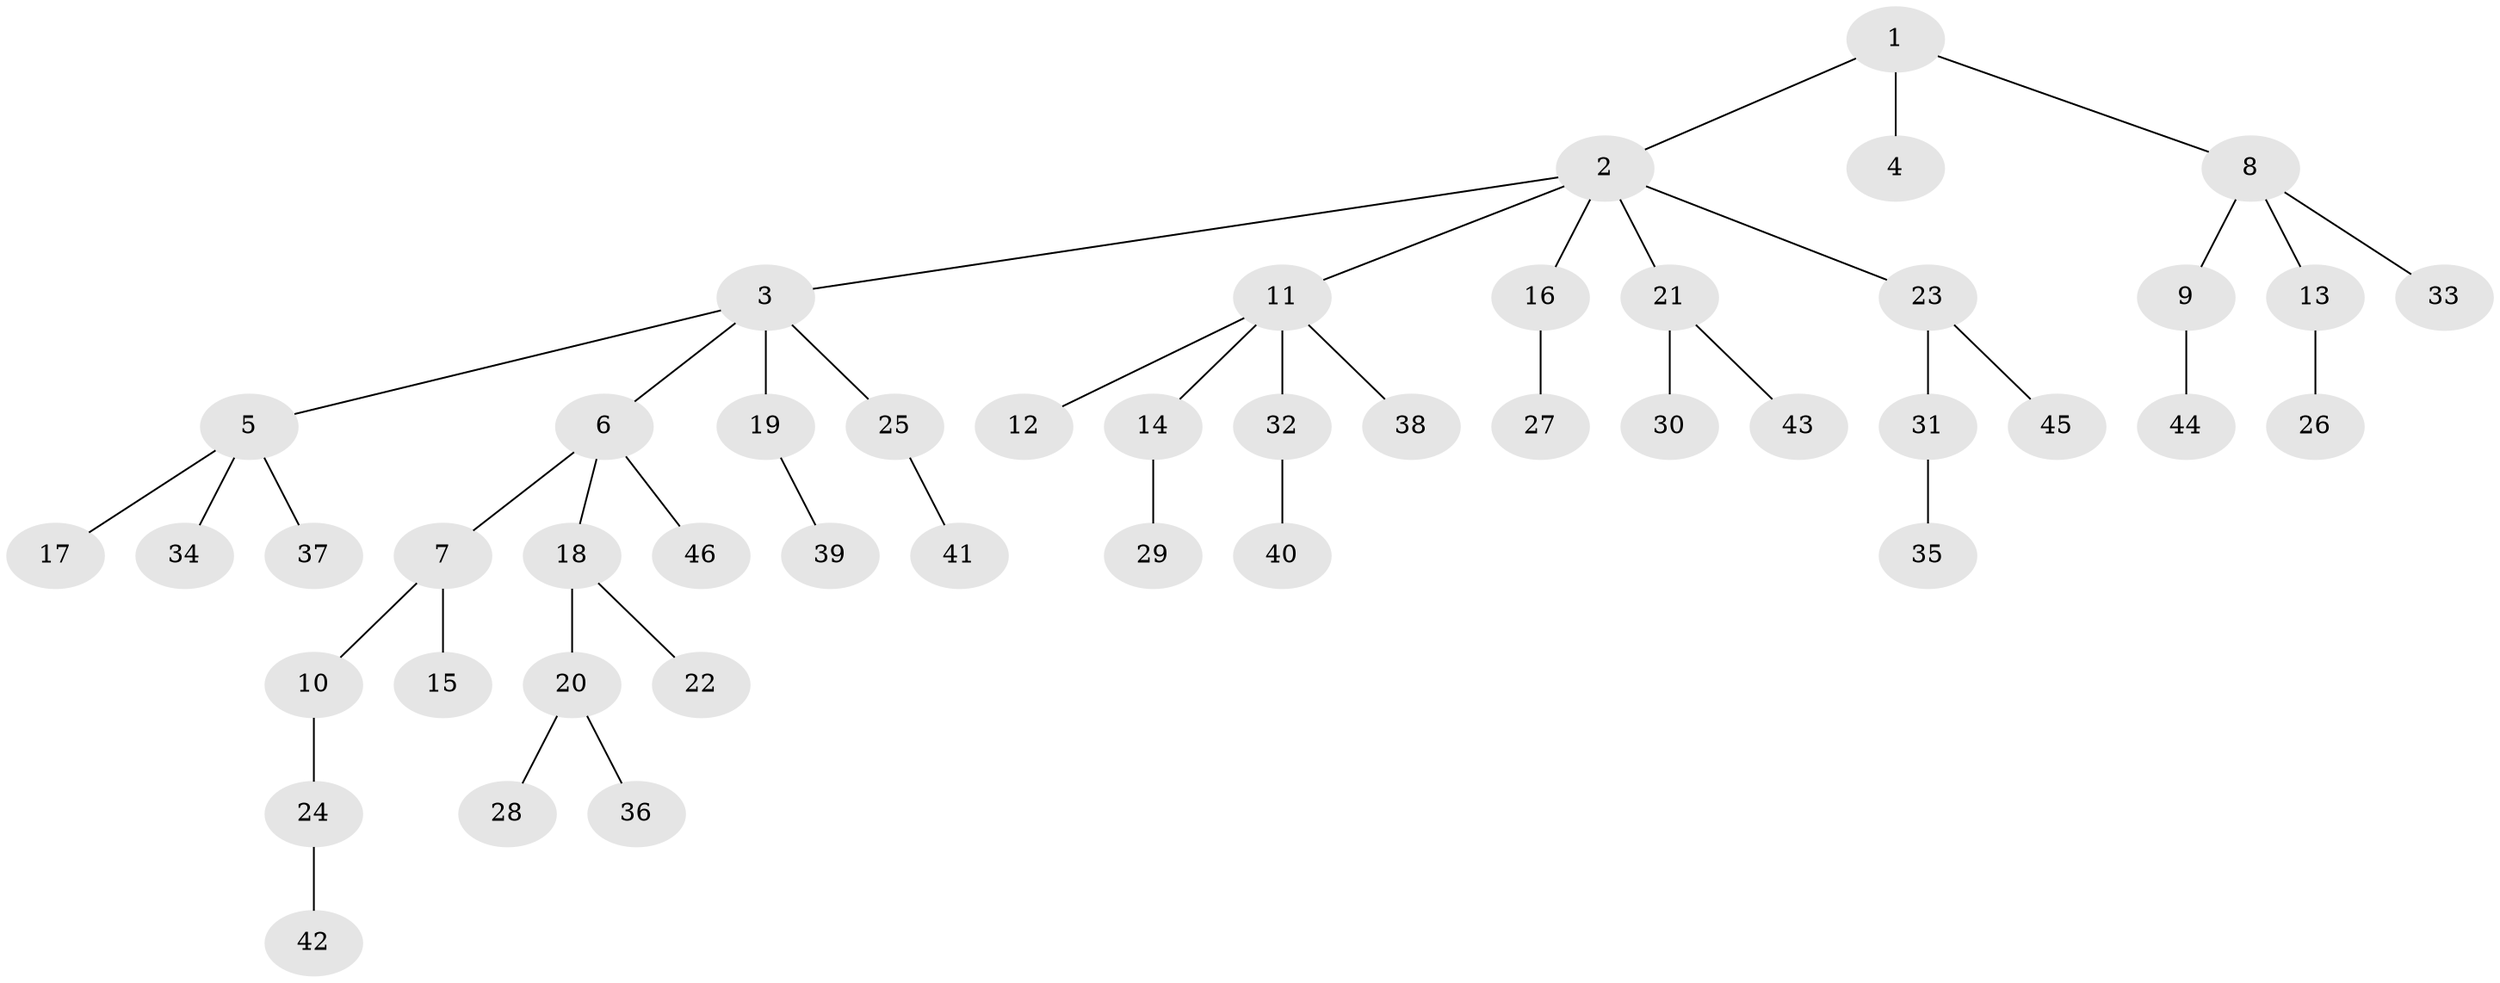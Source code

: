 // original degree distribution, {4: 0.06741573033707865, 7: 0.011235955056179775, 6: 0.02247191011235955, 5: 0.033707865168539325, 1: 0.5393258426966292, 3: 0.1348314606741573, 2: 0.19101123595505617}
// Generated by graph-tools (version 1.1) at 2025/52/03/04/25 22:52:05]
// undirected, 46 vertices, 45 edges
graph export_dot {
  node [color=gray90,style=filled];
  1;
  2;
  3;
  4;
  5;
  6;
  7;
  8;
  9;
  10;
  11;
  12;
  13;
  14;
  15;
  16;
  17;
  18;
  19;
  20;
  21;
  22;
  23;
  24;
  25;
  26;
  27;
  28;
  29;
  30;
  31;
  32;
  33;
  34;
  35;
  36;
  37;
  38;
  39;
  40;
  41;
  42;
  43;
  44;
  45;
  46;
  1 -- 2 [weight=1.0];
  1 -- 4 [weight=1.0];
  1 -- 8 [weight=1.0];
  2 -- 3 [weight=1.0];
  2 -- 11 [weight=1.0];
  2 -- 16 [weight=1.0];
  2 -- 21 [weight=1.0];
  2 -- 23 [weight=1.0];
  3 -- 5 [weight=1.0];
  3 -- 6 [weight=1.0];
  3 -- 19 [weight=1.0];
  3 -- 25 [weight=1.0];
  5 -- 17 [weight=1.0];
  5 -- 34 [weight=1.0];
  5 -- 37 [weight=1.0];
  6 -- 7 [weight=1.0];
  6 -- 18 [weight=1.0];
  6 -- 46 [weight=1.0];
  7 -- 10 [weight=2.0];
  7 -- 15 [weight=1.0];
  8 -- 9 [weight=1.0];
  8 -- 13 [weight=1.0];
  8 -- 33 [weight=1.0];
  9 -- 44 [weight=1.0];
  10 -- 24 [weight=1.0];
  11 -- 12 [weight=1.0];
  11 -- 14 [weight=1.0];
  11 -- 32 [weight=1.0];
  11 -- 38 [weight=1.0];
  13 -- 26 [weight=1.0];
  14 -- 29 [weight=1.0];
  16 -- 27 [weight=1.0];
  18 -- 20 [weight=1.0];
  18 -- 22 [weight=1.0];
  19 -- 39 [weight=1.0];
  20 -- 28 [weight=1.0];
  20 -- 36 [weight=1.0];
  21 -- 30 [weight=1.0];
  21 -- 43 [weight=1.0];
  23 -- 31 [weight=1.0];
  23 -- 45 [weight=1.0];
  24 -- 42 [weight=1.0];
  25 -- 41 [weight=1.0];
  31 -- 35 [weight=1.0];
  32 -- 40 [weight=1.0];
}
